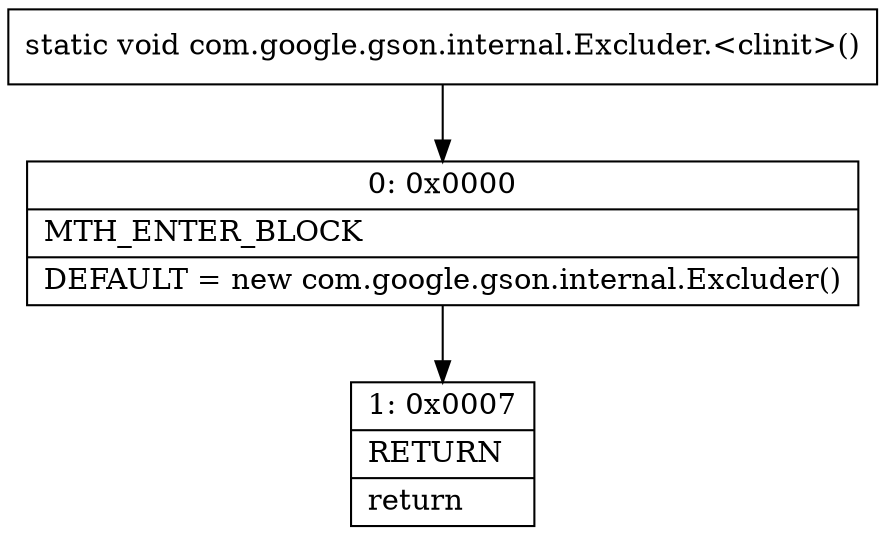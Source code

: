 digraph "CFG forcom.google.gson.internal.Excluder.\<clinit\>()V" {
Node_0 [shape=record,label="{0\:\ 0x0000|MTH_ENTER_BLOCK\l|DEFAULT = new com.google.gson.internal.Excluder()\l}"];
Node_1 [shape=record,label="{1\:\ 0x0007|RETURN\l|return\l}"];
MethodNode[shape=record,label="{static void com.google.gson.internal.Excluder.\<clinit\>() }"];
MethodNode -> Node_0;
Node_0 -> Node_1;
}

